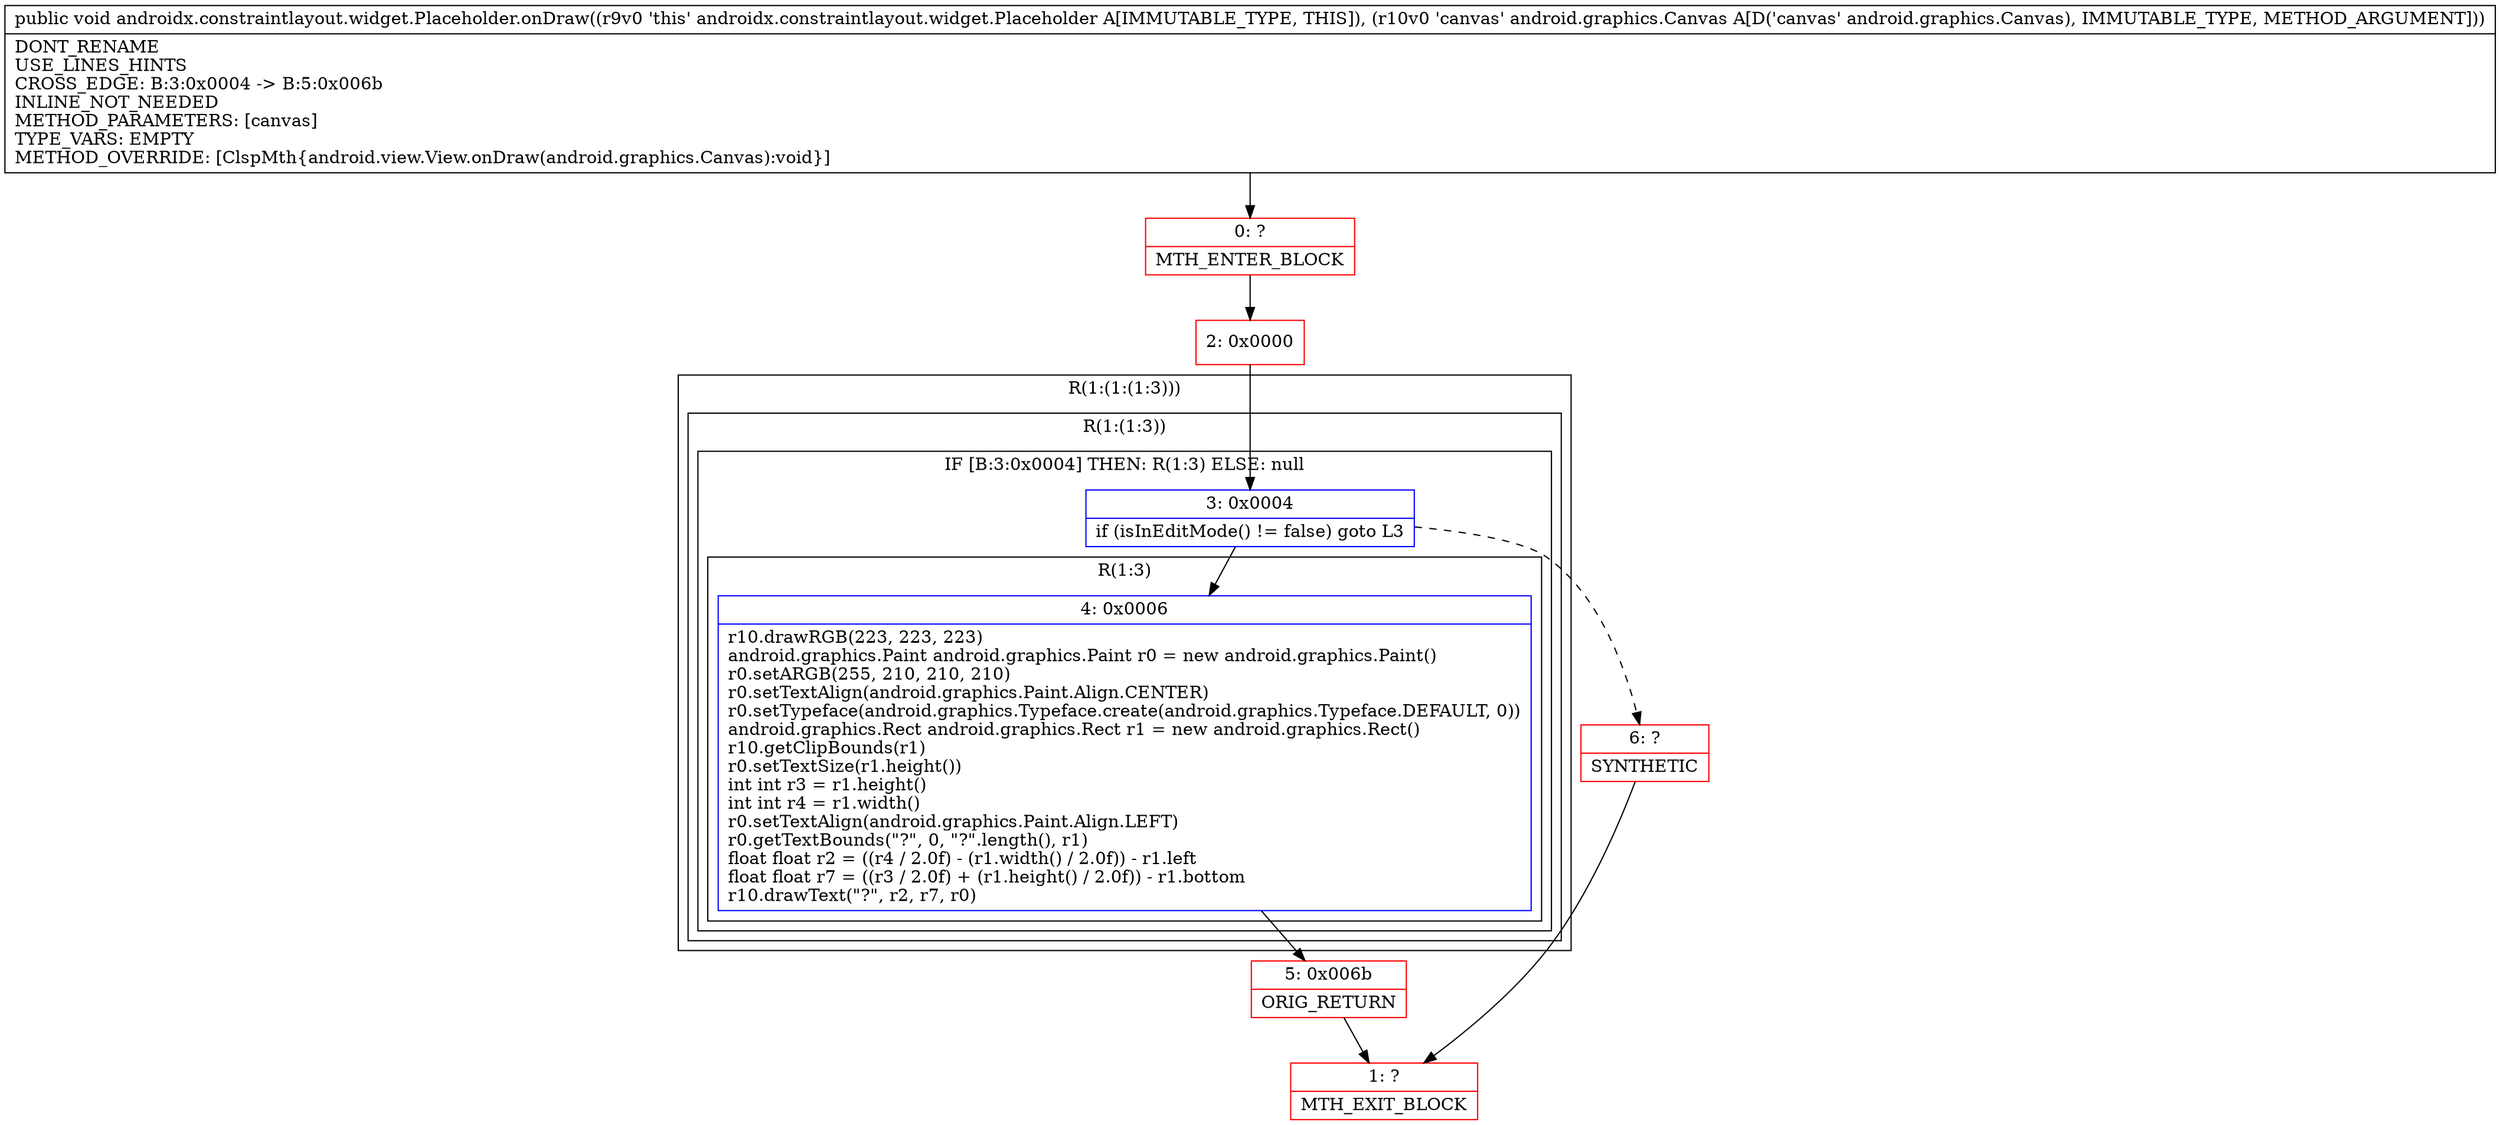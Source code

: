 digraph "CFG forandroidx.constraintlayout.widget.Placeholder.onDraw(Landroid\/graphics\/Canvas;)V" {
subgraph cluster_Region_197864042 {
label = "R(1:(1:(1:3)))";
node [shape=record,color=blue];
subgraph cluster_Region_1879970852 {
label = "R(1:(1:3))";
node [shape=record,color=blue];
subgraph cluster_IfRegion_320687995 {
label = "IF [B:3:0x0004] THEN: R(1:3) ELSE: null";
node [shape=record,color=blue];
Node_3 [shape=record,label="{3\:\ 0x0004|if (isInEditMode() != false) goto L3\l}"];
subgraph cluster_Region_1159214088 {
label = "R(1:3)";
node [shape=record,color=blue];
Node_4 [shape=record,label="{4\:\ 0x0006|r10.drawRGB(223, 223, 223)\landroid.graphics.Paint android.graphics.Paint r0 = new android.graphics.Paint()\lr0.setARGB(255, 210, 210, 210)\lr0.setTextAlign(android.graphics.Paint.Align.CENTER)\lr0.setTypeface(android.graphics.Typeface.create(android.graphics.Typeface.DEFAULT, 0))\landroid.graphics.Rect android.graphics.Rect r1 = new android.graphics.Rect()\lr10.getClipBounds(r1)\lr0.setTextSize(r1.height())\lint int r3 = r1.height()\lint int r4 = r1.width()\lr0.setTextAlign(android.graphics.Paint.Align.LEFT)\lr0.getTextBounds(\"?\", 0, \"?\".length(), r1)\lfloat float r2 = ((r4 \/ 2.0f) \- (r1.width() \/ 2.0f)) \- r1.left\lfloat float r7 = ((r3 \/ 2.0f) + (r1.height() \/ 2.0f)) \- r1.bottom\lr10.drawText(\"?\", r2, r7, r0)\l}"];
}
}
}
}
Node_0 [shape=record,color=red,label="{0\:\ ?|MTH_ENTER_BLOCK\l}"];
Node_2 [shape=record,color=red,label="{2\:\ 0x0000}"];
Node_5 [shape=record,color=red,label="{5\:\ 0x006b|ORIG_RETURN\l}"];
Node_1 [shape=record,color=red,label="{1\:\ ?|MTH_EXIT_BLOCK\l}"];
Node_6 [shape=record,color=red,label="{6\:\ ?|SYNTHETIC\l}"];
MethodNode[shape=record,label="{public void androidx.constraintlayout.widget.Placeholder.onDraw((r9v0 'this' androidx.constraintlayout.widget.Placeholder A[IMMUTABLE_TYPE, THIS]), (r10v0 'canvas' android.graphics.Canvas A[D('canvas' android.graphics.Canvas), IMMUTABLE_TYPE, METHOD_ARGUMENT]))  | DONT_RENAME\lUSE_LINES_HINTS\lCROSS_EDGE: B:3:0x0004 \-\> B:5:0x006b\lINLINE_NOT_NEEDED\lMETHOD_PARAMETERS: [canvas]\lTYPE_VARS: EMPTY\lMETHOD_OVERRIDE: [ClspMth\{android.view.View.onDraw(android.graphics.Canvas):void\}]\l}"];
MethodNode -> Node_0;Node_3 -> Node_4;
Node_3 -> Node_6[style=dashed];
Node_4 -> Node_5;
Node_0 -> Node_2;
Node_2 -> Node_3;
Node_5 -> Node_1;
Node_6 -> Node_1;
}

